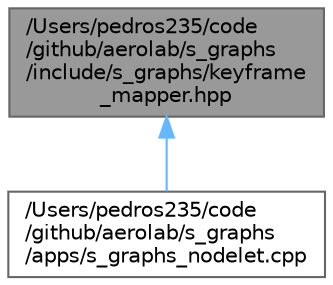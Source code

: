 digraph "/Users/pedros235/code/github/aerolab/s_graphs/include/s_graphs/keyframe_mapper.hpp"
{
 // LATEX_PDF_SIZE
  bgcolor="transparent";
  edge [fontname=Helvetica,fontsize=10,labelfontname=Helvetica,labelfontsize=10];
  node [fontname=Helvetica,fontsize=10,shape=box,height=0.2,width=0.4];
  Node1 [label="/Users/pedros235/code\l/github/aerolab/s_graphs\l/include/s_graphs/keyframe\l_mapper.hpp",height=0.2,width=0.4,color="gray40", fillcolor="grey60", style="filled", fontcolor="black",tooltip=" "];
  Node1 -> Node2 [dir="back",color="steelblue1",style="solid"];
  Node2 [label="/Users/pedros235/code\l/github/aerolab/s_graphs\l/apps/s_graphs_nodelet.cpp",height=0.2,width=0.4,color="grey40", fillcolor="white", style="filled",URL="$s__graphs__nodelet_8cpp.html",tooltip=" "];
}
